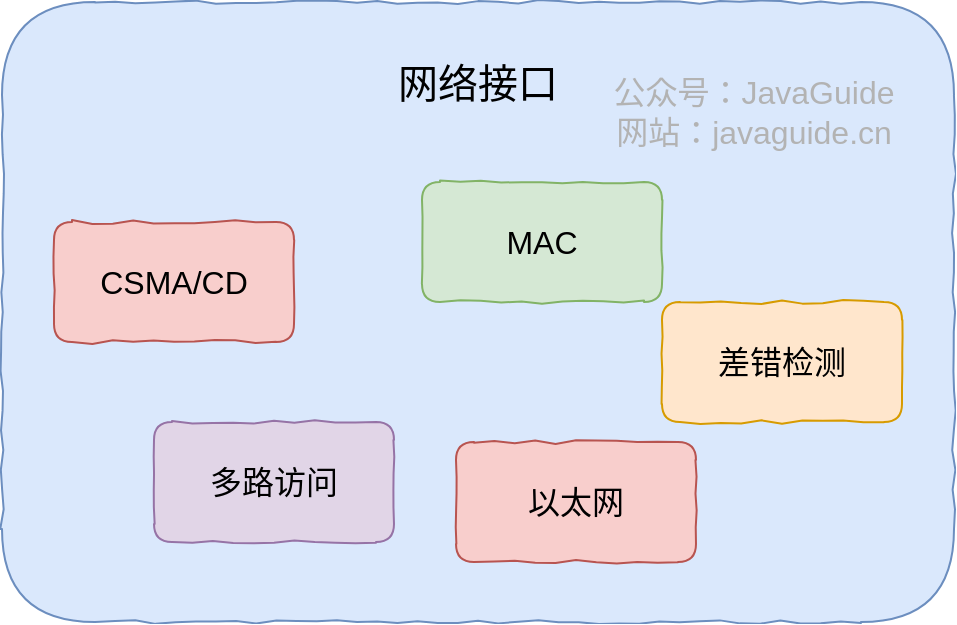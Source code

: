 <mxfile version="13.4.5" type="device"><diagram id="FvOr2f2zJKBByRSDsAu0" name="Page-1"><mxGraphModel dx="1106" dy="997" grid="1" gridSize="10" guides="1" tooltips="1" connect="1" arrows="1" fold="1" page="1" pageScale="1" pageWidth="827" pageHeight="1169" math="0" shadow="0"><root><mxCell id="0"/><mxCell id="1" parent="0"/><mxCell id="9uzY9YKA171gHyDIQR_D-1" value="" style="rounded=1;whiteSpace=wrap;html=1;fontSize=20;glass=0;shadow=0;comic=1;sketch=0;fillColor=#dae8fc;strokeColor=#6c8ebf;" parent="1" vertex="1"><mxGeometry x="204" y="480" width="476" height="310" as="geometry"/></mxCell><mxCell id="9uzY9YKA171gHyDIQR_D-2" value="网络接口" style="text;html=1;strokeColor=none;fillColor=none;align=center;verticalAlign=middle;whiteSpace=wrap;rounded=0;fontSize=20;shadow=0;sketch=0;" parent="1" vertex="1"><mxGeometry x="333" y="500" width="218" height="40" as="geometry"/></mxCell><mxCell id="9uzY9YKA171gHyDIQR_D-3" value="CSMA/CD" style="rounded=1;whiteSpace=wrap;html=1;fontSize=16;fillColor=#f8cecc;strokeColor=#b85450;glass=0;shadow=0;comic=1;sketch=0;" parent="1" vertex="1"><mxGeometry x="230" y="590" width="120" height="60" as="geometry"/></mxCell><mxCell id="9uzY9YKA171gHyDIQR_D-5" value="MAC" style="rounded=1;whiteSpace=wrap;html=1;fontSize=16;fillColor=#d5e8d4;strokeColor=#82b366;glass=0;shadow=0;comic=1;sketch=0;" parent="1" vertex="1"><mxGeometry x="414" y="570" width="120" height="60" as="geometry"/></mxCell><mxCell id="9uzY9YKA171gHyDIQR_D-6" value="差错检测" style="rounded=1;whiteSpace=wrap;html=1;fontSize=16;fillColor=#ffe6cc;strokeColor=#d79b00;glass=0;shadow=0;comic=1;sketch=0;" parent="1" vertex="1"><mxGeometry x="534" y="630" width="120" height="60" as="geometry"/></mxCell><mxCell id="9uzY9YKA171gHyDIQR_D-8" value="以太网" style="rounded=1;whiteSpace=wrap;html=1;fontSize=16;fillColor=#f8cecc;strokeColor=#b85450;glass=0;shadow=0;comic=1;sketch=0;" parent="1" vertex="1"><mxGeometry x="431" y="700" width="120" height="60" as="geometry"/></mxCell><mxCell id="9uzY9YKA171gHyDIQR_D-9" value="多路访问" style="rounded=1;whiteSpace=wrap;html=1;fontSize=16;fillColor=#e1d5e7;strokeColor=#9673a6;glass=0;shadow=0;comic=1;sketch=0;" parent="1" vertex="1"><mxGeometry x="280" y="690" width="120" height="60" as="geometry"/></mxCell><mxCell id="mbXyY-6zFaaEaEtOrgRH-1" value="&lt;font style=&quot;font-size: 16px;&quot;&gt;公众号：JavaGuide&lt;br style=&quot;font-size: 16px;&quot;&gt;网站：javaguide.cn&lt;/font&gt;" style="text;html=1;strokeColor=none;fillColor=none;align=center;verticalAlign=middle;whiteSpace=wrap;rounded=0;labelBackgroundColor=none;fontSize=16;fontColor=#B3B3B3;rotation=0;sketch=0;shadow=0;" parent="1" vertex="1"><mxGeometry x="490" y="530" width="180" height="10" as="geometry"/></mxCell></root></mxGraphModel></diagram></mxfile>
